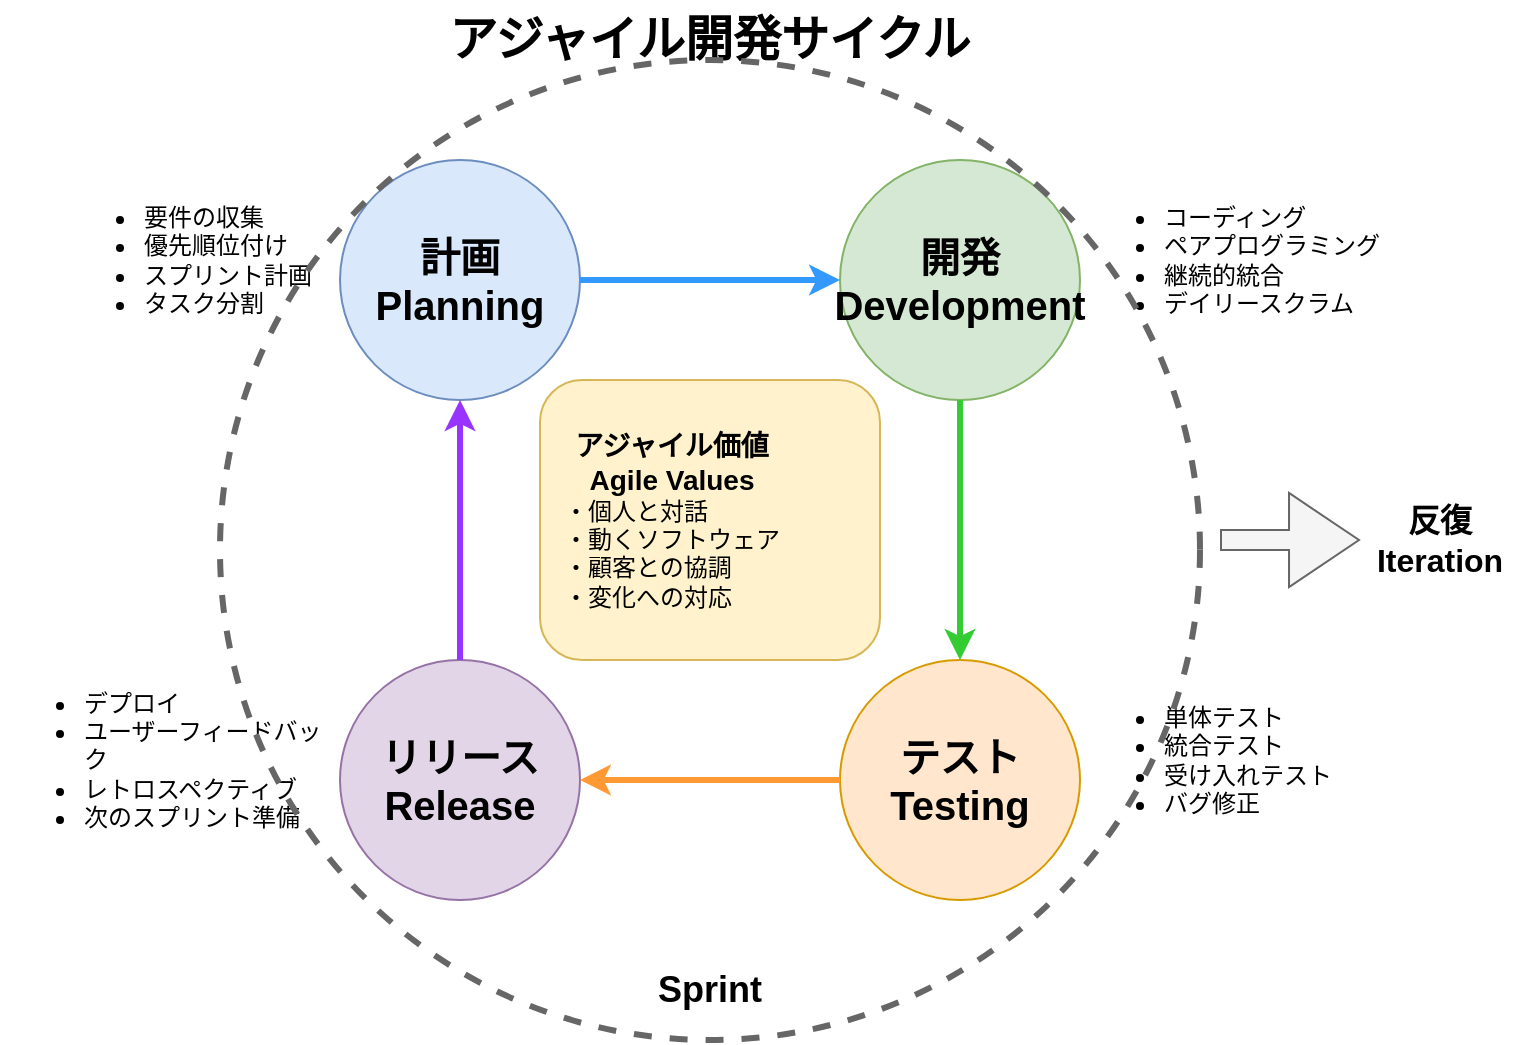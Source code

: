 <mxfile version="26.0.16">
  <diagram name="アジャイル開発サイクル" id="vzYCT5HHr7VZLlhXaZqx">
    <mxGraphModel dx="1434" dy="738" grid="1" gridSize="10" guides="1" tooltips="1" connect="1" arrows="1" fold="1" page="1" pageScale="1" pageWidth="827" pageHeight="1169" math="0" shadow="0">
      <root>
        <mxCell id="0" />
        <mxCell id="1" parent="0" />
        <mxCell id="NiFGKUS8jCbmOThsBjz_-1" value="&lt;font style=&quot;font-size: 20px;&quot;&gt;計画&lt;br&gt;Planning&lt;/font&gt;" style="ellipse;whiteSpace=wrap;html=1;aspect=fixed;fillColor=#dae8fc;strokeColor=#6c8ebf;shadow=0;fontSize=16;fontStyle=1" parent="1" vertex="1">
          <mxGeometry x="230" y="120" width="120" height="120" as="geometry" />
        </mxCell>
        <mxCell id="NiFGKUS8jCbmOThsBjz_-2" value="&lt;font style=&quot;font-size: 20px;&quot;&gt;開発&lt;br&gt;Development&lt;/font&gt;" style="ellipse;whiteSpace=wrap;html=1;aspect=fixed;fillColor=#d5e8d4;strokeColor=#82b366;shadow=0;fontSize=16;fontStyle=1" parent="1" vertex="1">
          <mxGeometry x="480" y="120" width="120" height="120" as="geometry" />
        </mxCell>
        <mxCell id="NiFGKUS8jCbmOThsBjz_-3" value="&lt;font style=&quot;font-size: 20px;&quot;&gt;テスト&lt;br&gt;Testing&lt;/font&gt;" style="ellipse;whiteSpace=wrap;html=1;aspect=fixed;fillColor=#ffe6cc;strokeColor=#d79b00;shadow=0;fontSize=16;fontStyle=1" parent="1" vertex="1">
          <mxGeometry x="480" y="370" width="120" height="120" as="geometry" />
        </mxCell>
        <mxCell id="NiFGKUS8jCbmOThsBjz_-4" value="&lt;font style=&quot;font-size: 20px;&quot;&gt;リリース&lt;br&gt;Release&lt;/font&gt;" style="ellipse;whiteSpace=wrap;html=1;aspect=fixed;fillColor=#e1d5e7;strokeColor=#9673a6;shadow=0;fontSize=16;fontStyle=1" parent="1" vertex="1">
          <mxGeometry x="230" y="370" width="120" height="120" as="geometry" />
        </mxCell>
        <mxCell id="NiFGKUS8jCbmOThsBjz_-5" value="" style="endArrow=classic;html=1;rounded=0;exitX=1;exitY=0.5;exitDx=0;exitDy=0;entryX=0;entryY=0.5;entryDx=0;entryDy=0;strokeWidth=3;fillColor=#dae8fc;strokeColor=#3399FF;" parent="1" source="NiFGKUS8jCbmOThsBjz_-1" target="NiFGKUS8jCbmOThsBjz_-2" edge="1">
          <mxGeometry width="50" height="50" relative="1" as="geometry">
            <mxPoint x="390" y="400" as="sourcePoint" />
            <mxPoint x="440" y="350" as="targetPoint" />
          </mxGeometry>
        </mxCell>
        <mxCell id="NiFGKUS8jCbmOThsBjz_-6" value="" style="endArrow=classic;html=1;rounded=0;exitX=0.5;exitY=1;exitDx=0;exitDy=0;entryX=0.5;entryY=0;entryDx=0;entryDy=0;strokeWidth=3;fillColor=#d5e8d4;strokeColor=#33CC33;" parent="1" source="NiFGKUS8jCbmOThsBjz_-2" target="NiFGKUS8jCbmOThsBjz_-3" edge="1">
          <mxGeometry width="50" height="50" relative="1" as="geometry">
            <mxPoint x="390" y="400" as="sourcePoint" />
            <mxPoint x="440" y="350" as="targetPoint" />
          </mxGeometry>
        </mxCell>
        <mxCell id="NiFGKUS8jCbmOThsBjz_-7" value="" style="endArrow=classic;html=1;rounded=0;exitX=0;exitY=0.5;exitDx=0;exitDy=0;entryX=1;entryY=0.5;entryDx=0;entryDy=0;strokeWidth=3;fillColor=#ffe6cc;strokeColor=#FF9933;" parent="1" source="NiFGKUS8jCbmOThsBjz_-3" target="NiFGKUS8jCbmOThsBjz_-4" edge="1">
          <mxGeometry width="50" height="50" relative="1" as="geometry">
            <mxPoint x="390" y="400" as="sourcePoint" />
            <mxPoint x="440" y="350" as="targetPoint" />
          </mxGeometry>
        </mxCell>
        <mxCell id="NiFGKUS8jCbmOThsBjz_-8" value="" style="endArrow=classic;html=1;rounded=0;exitX=0.5;exitY=0;exitDx=0;exitDy=0;entryX=0.5;entryY=1;entryDx=0;entryDy=0;strokeWidth=3;fillColor=#e1d5e7;strokeColor=#9933FF;" parent="1" source="NiFGKUS8jCbmOThsBjz_-4" target="NiFGKUS8jCbmOThsBjz_-1" edge="1">
          <mxGeometry width="50" height="50" relative="1" as="geometry">
            <mxPoint x="390" y="400" as="sourcePoint" />
            <mxPoint x="440" y="350" as="targetPoint" />
          </mxGeometry>
        </mxCell>
        <mxCell id="NiFGKUS8jCbmOThsBjz_-9" value="&lt;font style=&quot;font-size: 24px;&quot;&gt;アジャイル開発サイクル&lt;/font&gt;" style="text;html=1;strokeColor=none;fillColor=none;align=center;verticalAlign=middle;whiteSpace=wrap;rounded=0;fontStyle=1;fontSize=24;" parent="1" vertex="1">
          <mxGeometry x="200" y="40" width="430" height="40" as="geometry" />
        </mxCell>
        <mxCell id="NiFGKUS8jCbmOThsBjz_-10" value="&lt;ul&gt;&lt;li&gt;要件の収集&lt;/li&gt;&lt;li&gt;優先順位付け&lt;/li&gt;&lt;li&gt;スプリント計画&lt;/li&gt;&lt;li&gt;タスク分割&lt;/li&gt;&lt;/ul&gt;" style="text;html=1;strokeColor=none;fillColor=none;align=left;verticalAlign=middle;whiteSpace=wrap;rounded=0;" parent="1" vertex="1">
          <mxGeometry x="90" y="130" width="140" height="80" as="geometry" />
        </mxCell>
        <mxCell id="NiFGKUS8jCbmOThsBjz_-11" value="&lt;ul&gt;&lt;li&gt;コーディング&lt;/li&gt;&lt;li&gt;ペアプログラミング&lt;/li&gt;&lt;li&gt;継続的統合&lt;/li&gt;&lt;li&gt;デイリースクラム&lt;/li&gt;&lt;/ul&gt;" style="text;html=1;strokeColor=none;fillColor=none;align=left;verticalAlign=middle;whiteSpace=wrap;rounded=0;" parent="1" vertex="1">
          <mxGeometry x="600" y="130" width="170" height="80" as="geometry" />
        </mxCell>
        <mxCell id="NiFGKUS8jCbmOThsBjz_-12" value="&lt;ul&gt;&lt;li&gt;単体テスト&lt;/li&gt;&lt;li&gt;統合テスト&lt;/li&gt;&lt;li&gt;受け入れテスト&lt;/li&gt;&lt;li&gt;バグ修正&lt;/li&gt;&lt;/ul&gt;" style="text;html=1;strokeColor=none;fillColor=none;align=left;verticalAlign=middle;whiteSpace=wrap;rounded=0;" parent="1" vertex="1">
          <mxGeometry x="600" y="380" width="150" height="80" as="geometry" />
        </mxCell>
        <mxCell id="NiFGKUS8jCbmOThsBjz_-13" value="&lt;ul&gt;&lt;li&gt;デプロイ&lt;/li&gt;&lt;li&gt;ユーザーフィードバック&lt;/li&gt;&lt;li&gt;レトロスペクティブ&lt;/li&gt;&lt;li&gt;次のスプリント準備&lt;/li&gt;&lt;/ul&gt;" style="text;html=1;strokeColor=none;fillColor=none;align=left;verticalAlign=middle;whiteSpace=wrap;rounded=0;" parent="1" vertex="1">
          <mxGeometry x="60" y="380" width="170" height="80" as="geometry" />
        </mxCell>
        <mxCell id="NiFGKUS8jCbmOThsBjz_-14" value="" style="ellipse;whiteSpace=wrap;html=1;aspect=fixed;fillColor=none;strokeColor=#666666;strokeWidth=3;dashed=1;" parent="1" vertex="1">
          <mxGeometry x="170" y="70" width="490" height="490" as="geometry" />
        </mxCell>
        <mxCell id="NiFGKUS8jCbmOThsBjz_-15" value="&lt;font style=&quot;font-size: 18px;&quot;&gt;Sprint&lt;/font&gt;" style="text;html=1;strokeColor=none;fillColor=none;align=center;verticalAlign=middle;whiteSpace=wrap;rounded=0;fontSize=18;fontStyle=1" parent="1" vertex="1">
          <mxGeometry x="385" y="520" width="60" height="30" as="geometry" />
        </mxCell>
        <mxCell id="NiFGKUS8jCbmOThsBjz_-16" value="" style="shape=flexArrow;endArrow=classic;html=1;rounded=0;fillColor=#f5f5f5;strokeColor=#666666;endWidth=36;endSize=11.33;" parent="1" edge="1">
          <mxGeometry width="50" height="50" relative="1" as="geometry">
            <mxPoint x="670" y="310" as="sourcePoint" />
            <mxPoint x="740" y="310" as="targetPoint" />
          </mxGeometry>
        </mxCell>
        <mxCell id="NiFGKUS8jCbmOThsBjz_-17" value="&lt;font style=&quot;font-size: 16px;&quot;&gt;反復&lt;br&gt;Iteration&lt;/font&gt;" style="text;html=1;strokeColor=none;fillColor=none;align=center;verticalAlign=middle;whiteSpace=wrap;rounded=0;fontSize=16;fontStyle=1" parent="1" vertex="1">
          <mxGeometry x="740" y="295" width="80" height="30" as="geometry" />
        </mxCell>
        <mxCell id="NiFGKUS8jCbmOThsBjz_-18" value="&lt;div style=&quot;text-align: center; font-size: 14px;&quot;&gt;&lt;b&gt;アジャイル価値&lt;/b&gt;&lt;/div&gt;&lt;div style=&quot;text-align: center; font-size: 14px;&quot;&gt;&lt;b&gt;Agile Values&lt;/b&gt;&lt;/div&gt;&lt;div style=&quot;font-size: 12px;&quot;&gt;・個人と対話&lt;/div&gt;&lt;div style=&quot;font-size: 12px;&quot;&gt;・動くソフトウェア&lt;/div&gt;&lt;div style=&quot;font-size: 12px;&quot;&gt;・顧客との協調&lt;/div&gt;&lt;div style=&quot;font-size: 12px;&quot;&gt;・変化への対応&lt;/div&gt;" style="rounded=1;whiteSpace=wrap;html=1;fillColor=#fff2cc;strokeColor=#d6b656;align=left;spacingLeft=10;" parent="1" vertex="1">
          <mxGeometry x="330" y="230" width="170" height="140" as="geometry" />
        </mxCell>
      </root>
    </mxGraphModel>
  </diagram>
</mxfile>
